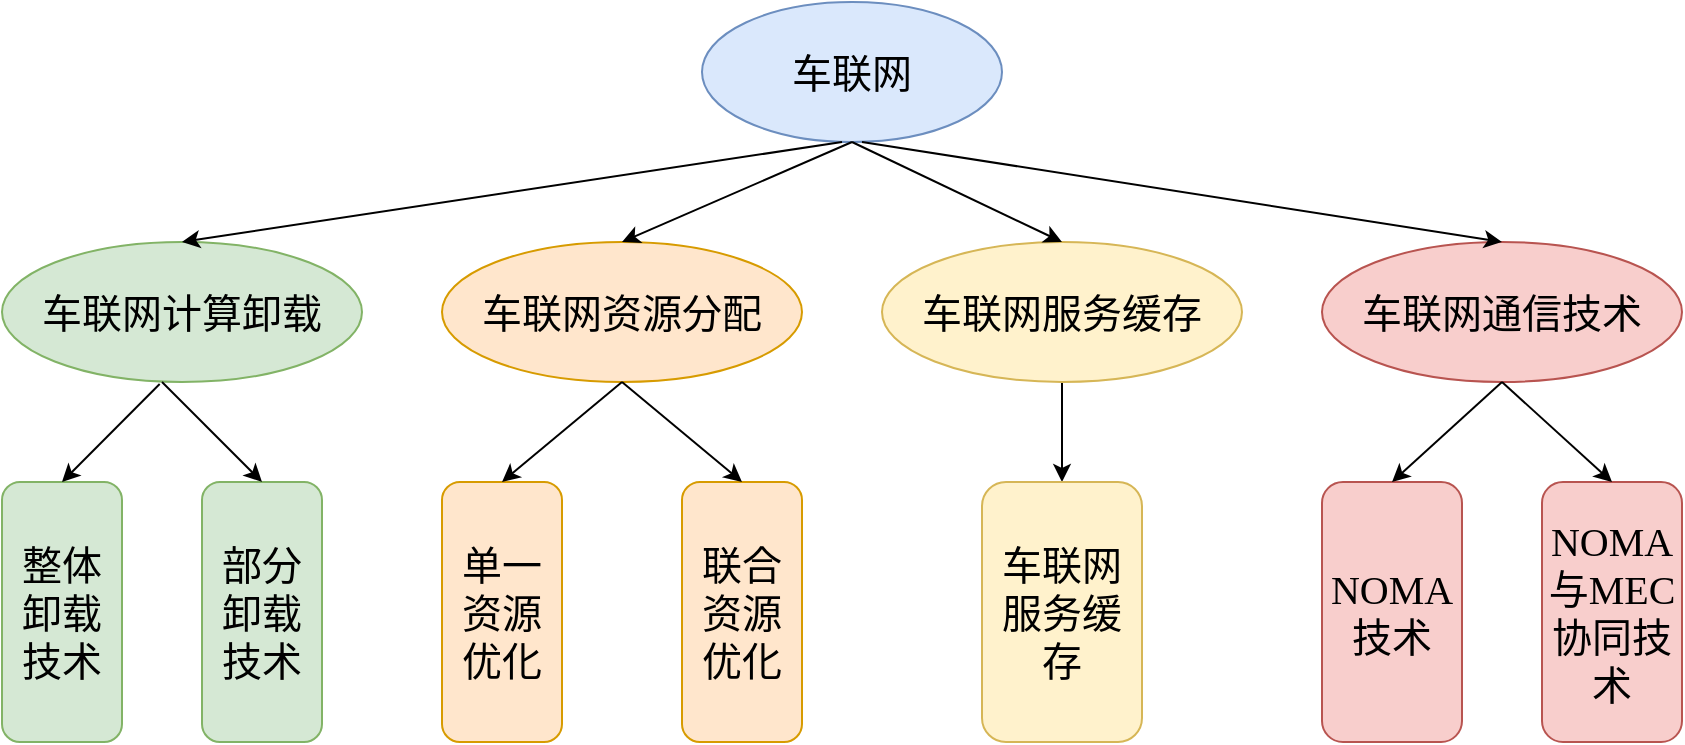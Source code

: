 <mxfile version="26.1.0">
  <diagram name="第 1 页" id="SBA_nFeqGvohc5Aon4uz">
    <mxGraphModel dx="1050" dy="569" grid="1" gridSize="10" guides="1" tooltips="1" connect="1" arrows="1" fold="1" page="1" pageScale="1" pageWidth="827" pageHeight="1169" math="0" shadow="0">
      <root>
        <mxCell id="0" />
        <mxCell id="1" parent="0" />
        <mxCell id="r7i42FBxpiTpP9dNDPeG-1" value="&lt;p class=&quot;MsoNormal&quot;&gt;&lt;span style=&quot;mso-spacerun:&#39;yes&#39;;font-family:宋体;mso-ascii-font-family:&#39;Times New Roman&#39;;&lt;br/&gt;mso-hansi-font-family:&#39;Times New Roman&#39;;mso-bidi-font-family:&#39;Times New Roman&#39;;&quot;&gt;&lt;font style=&quot;font-size: 20px;&quot;&gt;车联网&lt;/font&gt;&lt;/span&gt;&lt;/p&gt;" style="ellipse;whiteSpace=wrap;html=1;fillColor=#dae8fc;strokeColor=#6c8ebf;" vertex="1" parent="1">
          <mxGeometry x="350" y="40" width="150" height="70" as="geometry" />
        </mxCell>
        <mxCell id="r7i42FBxpiTpP9dNDPeG-3" value="&lt;p class=&quot;MsoNormal&quot;&gt;&lt;span style=&quot;font-family: 宋体; background-color: transparent; color: light-dark(rgb(0, 0, 0), rgb(255, 255, 255));&quot;&gt;&lt;font style=&quot;font-size: 20px;&quot;&gt;车联网计算卸载&lt;/font&gt;&lt;/span&gt;&lt;/p&gt;" style="ellipse;whiteSpace=wrap;html=1;fillColor=#d5e8d4;strokeColor=#82b366;" vertex="1" parent="1">
          <mxGeometry y="160" width="180" height="70" as="geometry" />
        </mxCell>
        <mxCell id="r7i42FBxpiTpP9dNDPeG-4" value="&lt;p class=&quot;MsoNormal&quot;&gt;&lt;span style=&quot;mso-spacerun:&#39;yes&#39;;font-family:宋体;mso-ascii-font-family:&#39;Times New Roman&#39;;&lt;br/&gt;mso-hansi-font-family:&#39;Times New Roman&#39;;mso-bidi-font-family:&#39;Times New Roman&#39;;&quot;&gt;&lt;font style=&quot;font-size: 20px;&quot;&gt;车联网资源分配&lt;/font&gt;&lt;/span&gt;&lt;/p&gt;" style="ellipse;whiteSpace=wrap;html=1;fillColor=#ffe6cc;strokeColor=#d79b00;" vertex="1" parent="1">
          <mxGeometry x="220" y="160" width="180" height="70" as="geometry" />
        </mxCell>
        <mxCell id="r7i42FBxpiTpP9dNDPeG-37" value="" style="edgeStyle=orthogonalEdgeStyle;rounded=0;orthogonalLoop=1;jettySize=auto;html=1;" edge="1" parent="1" source="r7i42FBxpiTpP9dNDPeG-5" target="r7i42FBxpiTpP9dNDPeG-30">
          <mxGeometry relative="1" as="geometry" />
        </mxCell>
        <mxCell id="r7i42FBxpiTpP9dNDPeG-5" value="&lt;p class=&quot;MsoNormal&quot;&gt;&lt;span style=&quot;font-family: 宋体; font-size: 20px;&quot;&gt;车联网服务缓存&lt;/span&gt;&lt;/p&gt;" style="ellipse;whiteSpace=wrap;html=1;fillColor=#fff2cc;strokeColor=#d6b656;" vertex="1" parent="1">
          <mxGeometry x="440" y="160" width="180" height="70" as="geometry" />
        </mxCell>
        <mxCell id="r7i42FBxpiTpP9dNDPeG-6" value="&lt;p class=&quot;MsoNormal&quot;&gt;&lt;span style=&quot;font-family: 宋体; font-size: 20px;&quot;&gt;车联网通信技术&lt;/span&gt;&lt;/p&gt;" style="ellipse;whiteSpace=wrap;html=1;fillColor=#f8cecc;strokeColor=#b85450;" vertex="1" parent="1">
          <mxGeometry x="660" y="160" width="180" height="70" as="geometry" />
        </mxCell>
        <mxCell id="r7i42FBxpiTpP9dNDPeG-10" value="" style="endArrow=classic;html=1;rounded=0;exitX=0.5;exitY=1;exitDx=0;exitDy=0;entryX=0.5;entryY=0;entryDx=0;entryDy=0;" edge="1" parent="1" source="r7i42FBxpiTpP9dNDPeG-1" target="r7i42FBxpiTpP9dNDPeG-4">
          <mxGeometry width="50" height="50" relative="1" as="geometry">
            <mxPoint x="420" y="200" as="sourcePoint" />
            <mxPoint x="470" y="150" as="targetPoint" />
          </mxGeometry>
        </mxCell>
        <mxCell id="r7i42FBxpiTpP9dNDPeG-11" value="" style="endArrow=classic;html=1;rounded=0;entryX=0.5;entryY=0;entryDx=0;entryDy=0;" edge="1" parent="1" target="r7i42FBxpiTpP9dNDPeG-3">
          <mxGeometry width="50" height="50" relative="1" as="geometry">
            <mxPoint x="420" y="110" as="sourcePoint" />
            <mxPoint x="430" y="330" as="targetPoint" />
          </mxGeometry>
        </mxCell>
        <mxCell id="r7i42FBxpiTpP9dNDPeG-13" value="" style="endArrow=classic;html=1;rounded=0;exitX=0.5;exitY=1;exitDx=0;exitDy=0;entryX=0.5;entryY=0;entryDx=0;entryDy=0;" edge="1" parent="1" source="r7i42FBxpiTpP9dNDPeG-1" target="r7i42FBxpiTpP9dNDPeG-5">
          <mxGeometry width="50" height="50" relative="1" as="geometry">
            <mxPoint x="550" y="380" as="sourcePoint" />
            <mxPoint x="600" y="330" as="targetPoint" />
          </mxGeometry>
        </mxCell>
        <mxCell id="r7i42FBxpiTpP9dNDPeG-14" value="" style="endArrow=classic;html=1;rounded=0;entryX=0.5;entryY=0;entryDx=0;entryDy=0;" edge="1" parent="1" target="r7i42FBxpiTpP9dNDPeG-6">
          <mxGeometry width="50" height="50" relative="1" as="geometry">
            <mxPoint x="430" y="110" as="sourcePoint" />
            <mxPoint x="620" y="330" as="targetPoint" />
          </mxGeometry>
        </mxCell>
        <mxCell id="r7i42FBxpiTpP9dNDPeG-26" value="&lt;span style=&quot;font-family: 宋体; font-size: 20px;&quot;&gt;整体卸载技术&lt;/span&gt;" style="rounded=1;whiteSpace=wrap;html=1;fillColor=#d5e8d4;strokeColor=#82b366;" vertex="1" parent="1">
          <mxGeometry y="280" width="60" height="130" as="geometry" />
        </mxCell>
        <mxCell id="r7i42FBxpiTpP9dNDPeG-27" value="&lt;span style=&quot;font-family: 宋体; font-size: 20px;&quot;&gt;部分卸载技术&lt;/span&gt;" style="rounded=1;whiteSpace=wrap;html=1;fillColor=#d5e8d4;strokeColor=#82b366;" vertex="1" parent="1">
          <mxGeometry x="100" y="280" width="60" height="130" as="geometry" />
        </mxCell>
        <mxCell id="r7i42FBxpiTpP9dNDPeG-28" value="&lt;span style=&quot;font-family: 宋体; font-size: 20px;&quot;&gt;单一资源优化&lt;/span&gt;" style="rounded=1;whiteSpace=wrap;html=1;fillColor=#ffe6cc;strokeColor=#d79b00;" vertex="1" parent="1">
          <mxGeometry x="220" y="280" width="60" height="130" as="geometry" />
        </mxCell>
        <mxCell id="r7i42FBxpiTpP9dNDPeG-29" value="&lt;span style=&quot;font-family: 宋体; font-size: 20px;&quot;&gt;联合资源优化&lt;/span&gt;" style="rounded=1;whiteSpace=wrap;html=1;fillColor=#ffe6cc;strokeColor=#d79b00;" vertex="1" parent="1">
          <mxGeometry x="340" y="280" width="60" height="130" as="geometry" />
        </mxCell>
        <mxCell id="r7i42FBxpiTpP9dNDPeG-30" value="&lt;span style=&quot;font-family: 宋体; font-size: 20px;&quot;&gt;车联网服务缓存&lt;/span&gt;" style="rounded=1;whiteSpace=wrap;html=1;fillColor=#fff2cc;strokeColor=#d6b656;" vertex="1" parent="1">
          <mxGeometry x="490" y="280" width="80" height="130" as="geometry" />
        </mxCell>
        <mxCell id="r7i42FBxpiTpP9dNDPeG-31" value="&lt;span style=&quot;font-family: &amp;quot;Times New Roman&amp;quot;;&quot;&gt;&lt;font style=&quot;font-size: 20px;&quot;&gt;NOMA&lt;/font&gt;&lt;/span&gt;&lt;span style=&quot;color: light-dark(rgb(0, 0, 0), rgb(255, 255, 255)); background-color: transparent; font-family: 宋体;&quot;&gt;&lt;font style=&quot;font-size: 20px;&quot;&gt;技术&lt;/font&gt;&lt;/span&gt;" style="rounded=1;whiteSpace=wrap;html=1;fillColor=#f8cecc;strokeColor=#b85450;" vertex="1" parent="1">
          <mxGeometry x="660" y="280" width="70" height="130" as="geometry" />
        </mxCell>
        <mxCell id="r7i42FBxpiTpP9dNDPeG-32" value="&lt;span style=&quot;font-size: 20px; font-family: &amp;quot;Times New Roman&amp;quot;;&quot;&gt;NOMA&lt;font face=&quot;宋体&quot;&gt;与&lt;/font&gt;&lt;font face=&quot;Times New Roman&quot;&gt;MEC&lt;/font&gt;&lt;font face=&quot;宋体&quot;&gt;协同&lt;/font&gt;&lt;/span&gt;&lt;span style=&quot;color: light-dark(rgb(0, 0, 0), rgb(255, 255, 255)); background-color: transparent; font-size: 20px; font-family: 宋体;&quot;&gt;技术&lt;/span&gt;" style="rounded=1;whiteSpace=wrap;html=1;fillColor=#f8cecc;strokeColor=#b85450;" vertex="1" parent="1">
          <mxGeometry x="770" y="280" width="70" height="130" as="geometry" />
        </mxCell>
        <mxCell id="r7i42FBxpiTpP9dNDPeG-33" value="" style="endArrow=classic;html=1;rounded=0;exitX=0.438;exitY=1.014;exitDx=0;exitDy=0;exitPerimeter=0;entryX=0.5;entryY=0;entryDx=0;entryDy=0;" edge="1" parent="1" source="r7i42FBxpiTpP9dNDPeG-3" target="r7i42FBxpiTpP9dNDPeG-26">
          <mxGeometry width="50" height="50" relative="1" as="geometry">
            <mxPoint x="110" y="500" as="sourcePoint" />
            <mxPoint x="160" y="450" as="targetPoint" />
          </mxGeometry>
        </mxCell>
        <mxCell id="r7i42FBxpiTpP9dNDPeG-34" value="" style="endArrow=classic;html=1;rounded=0;entryX=0.5;entryY=0;entryDx=0;entryDy=0;" edge="1" parent="1" target="r7i42FBxpiTpP9dNDPeG-27">
          <mxGeometry width="50" height="50" relative="1" as="geometry">
            <mxPoint x="80" y="230" as="sourcePoint" />
            <mxPoint x="230" y="460" as="targetPoint" />
          </mxGeometry>
        </mxCell>
        <mxCell id="r7i42FBxpiTpP9dNDPeG-35" value="" style="endArrow=classic;html=1;rounded=0;entryX=0.5;entryY=0;entryDx=0;entryDy=0;" edge="1" parent="1" target="r7i42FBxpiTpP9dNDPeG-28">
          <mxGeometry width="50" height="50" relative="1" as="geometry">
            <mxPoint x="310" y="230" as="sourcePoint" />
            <mxPoint x="400" y="470" as="targetPoint" />
          </mxGeometry>
        </mxCell>
        <mxCell id="r7i42FBxpiTpP9dNDPeG-36" value="" style="endArrow=classic;html=1;rounded=0;exitX=0.5;exitY=1;exitDx=0;exitDy=0;entryX=0.5;entryY=0;entryDx=0;entryDy=0;" edge="1" parent="1" source="r7i42FBxpiTpP9dNDPeG-4" target="r7i42FBxpiTpP9dNDPeG-29">
          <mxGeometry width="50" height="50" relative="1" as="geometry">
            <mxPoint x="370" y="510" as="sourcePoint" />
            <mxPoint x="420" y="460" as="targetPoint" />
          </mxGeometry>
        </mxCell>
        <mxCell id="r7i42FBxpiTpP9dNDPeG-38" value="" style="endArrow=classic;html=1;rounded=0;entryX=0.5;entryY=0;entryDx=0;entryDy=0;" edge="1" parent="1" target="r7i42FBxpiTpP9dNDPeG-31">
          <mxGeometry width="50" height="50" relative="1" as="geometry">
            <mxPoint x="750" y="230" as="sourcePoint" />
            <mxPoint x="710" y="480" as="targetPoint" />
          </mxGeometry>
        </mxCell>
        <mxCell id="r7i42FBxpiTpP9dNDPeG-40" value="" style="endArrow=classic;html=1;rounded=0;exitX=0.5;exitY=1;exitDx=0;exitDy=0;entryX=0.5;entryY=0;entryDx=0;entryDy=0;" edge="1" parent="1" source="r7i42FBxpiTpP9dNDPeG-6" target="r7i42FBxpiTpP9dNDPeG-32">
          <mxGeometry width="50" height="50" relative="1" as="geometry">
            <mxPoint x="770" y="520" as="sourcePoint" />
            <mxPoint x="820" y="470" as="targetPoint" />
          </mxGeometry>
        </mxCell>
      </root>
    </mxGraphModel>
  </diagram>
</mxfile>
